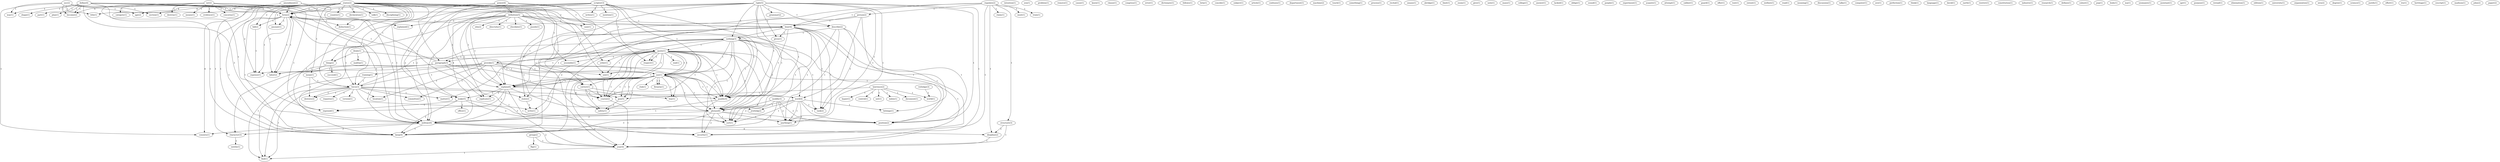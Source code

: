 digraph G {
  define [ label="define(4)" ];
  plan [ label="plan(1)" ];
  form [ label="form(1)" ];
  shape [ label="shape(1)" ];
  explained [ label="explained(1)" ];
  part [ label="part(1)" ];
  way [ label="way(1)" ];
  become [ label="become(2)" ];
  explicate [ label="explicate(1)" ];
  militia [ label="militia(20)" ];
  expound [ label="expound(1)" ];
  form [ label="form(2)" ];
  intention [ label="intention(1)" ];
  nra [ label="nra(1)" ];
  problem [ label="problem(1)" ];
  states [ label="states(2)" ];
  force [ label="force(1)" ];
  country [ label="country(1)" ];
  declaration [ label="declaration(1)" ];
  section [ label="section(1)" ];
  talk [ label="talk(1)" ];
  amount [ label="amount(1)" ];
  title [ label="title(1)" ];
  assemble [ label="assemble(1)" ];
  disciplining [ label="disciplining(1)" ];
  order [ label="order(1)" ];
  respect [ label="respect(1)" ];
  age [ label="age(2)" ];
  mean [ label="mean(1)" ];
  fall [ label="fall(2)" ];
  deduction [ label="deduction(1)" ];
  consists [ label="consists(1)" ];
  paragraph [ label="paragraph(3)" ];
  force [ label="force(3)" ];
  course [ label="course(2)" ];
  character [ label="character(3)" ];
  expense [ label="expense(1)" ];
  year [ label="year(4)" ];
  see [ label="see(1)" ];
  labor [ label="labor(2)" ];
  power [ label="power(4)" ];
  definition [ label="definition(5)" ];
  case [ label="case(1)" ];
  correct [ label="correct(1)" ];
  thing [ label="thing(2)" ];
  make [ label="make(5)" ];
  regulate [ label="regulate(2)" ];
  person [ label="person(2)" ];
  train [ label="train(1)" ];
  bear [ label="bear(4)" ];
  claim [ label="claim(1)" ];
  meet [ label="meet(1)" ];
  structure [ label="structure(3)" ];
  disipline [ label="disipline(2)" ];
  keep [ label="keep(4)" ];
  requires [ label="requires(1)" ];
  nothing [ label="nothing(3)" ];
  committee [ label="committee(1)" ];
  word [ label="word(4)" ];
  location [ label="location(1)" ];
  matter [ label="matter(1)" ];
  version [ label="version(1)" ];
  state [ label="state(2)" ];
  write [ label="write(1)" ];
  destory [ label="destory(2)" ];
  find [ label="find(1)" ];
  remove [ label="remove(1)" ];
  cause [ label="cause(1)" ];
  knew [ label="knew(1)" ];
  belongs [ label="belongs(1)" ];
  lawrence [ label="lawrence(2)" ];
  document [ label="document(1)" ];
  hyper [ label="hyper(1)" ];
  control [ label="control(1)" ];
  net [ label="net(1)" ];
  index [ label="index(1)" ];
  gun [ label="gun(5)" ];
  world [ label="world(1)" ];
  describe [ label="describe(2)" ];
  edu [ label="edu(2)" ];
  obscruity [ label="obscruity(1)" ];
  elucidate [ label="elucidate(1)" ];
  puzzle [ label="puzzle(1)" ];
  jrutledg [ label="jrutledg(2)" ];
  explain [ label="explain(6)" ];
  qualify [ label="qualify(4)" ];
  clause [ label="clause(1)" ];
  congress [ label="congress(1)" ];
  error [ label="error(1)" ];
  dictionary [ label="dictionary(1)" ];
  follows [ label="follows(1)" ];
  brin [ label="brin(1)" ];
  concide [ label="concide(1)" ];
  subject [ label="subject(1)" ];
  article [ label="article(1)" ];
  confuses [ label="confuses(1)" ];
  department [ label="department(1)" ];
  machine [ label="machine(2)" ];
  touch [ label="touch(1)" ];
  something [ label="something(1)" ];
  usc [ label="usc(2)" ];
  right [ label="right(5)" ];
  grammar [ label="grammar(2)" ];
  task [ label="task(2)" ];
  anything [ label="anything(1)" ];
  gives [ label="gives(1)" ];
  sort [ label="sort(1)" ];
  position [ label="position(2)" ];
  security [ label="security(1)" ];
  mr [ label="mr(2)" ];
  evidence [ label="evidence(1)" ];
  concerns [ label="concerns(1)" ];
  destroy [ label="destroy(1)" ];
  means [ label="means(1)" ];
  category [ label="category(1)" ];
  process [ label="process(1)" ];
  recital [ label="recital(1)" ];
  quote [ label="quote(1)" ];
  provide [ label="provide(1)" ];
  end [ label="end(1)" ];
  use [ label="use(1)" ];
  use [ label="use(1)" ];
  phrase [ label="phrase(6)" ];
  umass [ label="umass(1)" ];
  abridge [ label="abridge(1)" ];
  limit [ label="limit(1)" ];
  zoom [ label="zoom(1)" ];
  give [ label="give(1)" ];
  deals [ label="deals(1)" ];
  malitia [ label="malitia(1)" ];
  note [ label="note(1)" ];
  mass [ label="mass(1)" ];
  college [ label="college(1)" ];
  answer [ label="answer(1)" ];
  lacked [ label="lacked(1)" ];
  oblige [ label="oblige(1)" ];
  sound [ label="sound(1)" ];
  training [ label="training(1)" ];
  poeple [ label="poeple(1)" ];
  experiment [ label="experiment(1)" ];
  acquire [ label="acquire(1)" ];
  quote [ label="quote(1)" ];
  attempt [ label="attempt(1)" ];
  caliber [ label="caliber(1)" ];
  club [ label="club(1)" ];
  firearm [ label="firearm(1)" ];
  buy [ label="buy(1)" ];
  safety [ label="safety(1)" ];
  guard [ label="guard(1)" ];
  offer [ label="offer(1)" ];
  text [ label="text(1)" ];
  extent [ label="extent(1)" ];
  welfare [ label="welfare(1)" ];
  read [ label="read(1)" ];
  meaning [ label="meaning(1)" ];
  group [ label="group(2)" ];
  flip [ label="flip(1)" ];
  discussion [ label="discussion(1)" ];
  talks [ label="talks(1)" ];
  computer [ label="computer(1)" ];
  ave [ label="ave(1)" ];
  perfection [ label="perfection(1)" ];
  scripter [ label="scripter(3)" ];
  mention [ label="mention(1)" ];
  writes [ label="writes(1)" ];
  think [ label="think(1)" ];
  language [ label="language(1)" ];
  david [ label="david(1)" ];
  earth [ label="earth(1)" ];
  restrict [ label="restrict(1)" ];
  constitution [ label="constitution(1)" ];
  industry [ label="industry(1)" ];
  research [ label="research(1)" ];
  defines [ label="defines(1)" ];
  subset [ label="subset(1)" ];
  pop [ label="pop(1)" ];
  body [ label="body(1)" ];
  succeed [ label="succeed(1)" ];
  ma [ label="ma(1)" ];
  yeomanry [ label="yeomanry(1)" ];
  amendment [ label="amendment(2)" ];
  assistant [ label="assistant(1)" ];
  apr [ label="apr(1)" ];
  purpose [ label="purpose(1)" ];
  reread [ label="reread(1)" ];
  modify [ label="modify(3)" ];
  elimination [ label="elimination(1)" ];
  office [ label="office(1)" ];
  edition [ label="edition(1)" ];
  university [ label="university(1)" ];
  organization [ label="organization(1)" ];
  mtu [ label="mtu(2)" ];
  degree [ label="degree(1)" ];
  entitle [ label="entitle(1)" ];
  science [ label="science(1)" ];
  justify [ label="justify(1)" ];
  rutledge [ label="rutledge(3)" ];
  effort [ label="effort(1)" ];
  try [ label="try(1)" ];
  hertitage [ label="hertitage(1)" ];
  cescript [ label="cescript(1)" ];
  madison [ label="madison(1)" ];
  john [ label="john(2)" ];
  paper [ label="paper(2)" ];
  define -> plan [ label="1" ];
  define -> form [ label="1" ];
  define -> shape [ label="1" ];
  define -> explained [ label="1" ];
  define -> part [ label="1" ];
  define -> way [ label="1" ];
  define -> become [ label="1" ];
  define -> explicate [ label="1" ];
  define -> militia [ label="3" ];
  define -> expound [ label="1" ];
  define -> form [ label="1" ];
  states -> force [ label="1" ];
  states -> country [ label="2" ];
  states -> declaration [ label="4" ];
  states -> form [ label="2" ];
  states -> section [ label="4" ];
  states -> talk [ label="1" ];
  states -> amount [ label="2" ];
  states -> title [ label="4" ];
  states -> assemble [ label="1" ];
  states -> disciplining [ label="1" ];
  states -> order [ label="1" ];
  states -> respect [ label="1" ];
  states -> age [ label="4" ];
  states -> mean [ label="1" ];
  states -> become [ label="4" ];
  states -> fall [ label="2" ];
  states -> deduction [ label="2" ];
  states -> militia [ label="1" ];
  states -> consists [ label="4" ];
  states -> paragraph [ label="1" ];
  states -> force [ label="1" ];
  states -> course [ label="1" ];
  states -> character [ label="1" ];
  states -> expense [ label="2" ];
  states -> form [ label="2" ];
  states -> year [ label="1" ];
  states -> see [ label="1" ];
  states -> labor [ label="2" ];
  power -> definition [ label="1" ];
  power -> case [ label="1" ];
  power -> correct [ label="1" ];
  power -> thing [ label="1" ];
  power -> militia [ label="2" ];
  power -> make [ label="1" ];
  regulate -> person [ label="1" ];
  regulate -> train [ label="1" ];
  regulate -> bear [ label="1" ];
  regulate -> claim [ label="1" ];
  regulate -> meet [ label="1" ];
  regulate -> structure [ label="1" ];
  regulate -> disipline [ label="1" ];
  regulate -> year [ label="1" ];
  regulate -> keep [ label="1" ];
  force -> requires [ label="1" ];
  force -> nothing [ label="1" ];
  force -> committee [ label="1" ];
  force -> word [ label="1" ];
  force -> location [ label="1" ];
  force -> matter [ label="1" ];
  force -> version [ label="1" ];
  force -> state [ label="1" ];
  force -> write [ label="1" ];
  force -> destory [ label="1" ];
  force -> find [ label="1" ];
  person -> bear [ label="1" ];
  person -> word [ label="1" ];
  person -> belongs [ label="1" ];
  person -> keep [ label="1" ];
  lawrence -> document [ label="1" ];
  lawrence -> hyper [ label="1" ];
  lawrence -> control [ label="1" ];
  lawrence -> net [ label="1" ];
  lawrence -> index [ label="1" ];
  lawrence -> gun [ label="1" ];
  lawrence -> world [ label="1" ];
  definition -> case [ label="1" ];
  definition -> describe [ label="1" ];
  definition -> edu [ label="1" ];
  definition -> explained [ label="1" ];
  definition -> obscruity [ label="1" ];
  definition -> elucidate [ label="1" ];
  definition -> puzzle [ label="1" ];
  definition -> jrutledg [ label="1" ];
  definition -> explain [ label="1" ];
  definition -> explicate [ label="1" ];
  definition -> qualify [ label="1" ];
  definition -> make [ label="1" ];
  definition -> expound [ label="1" ];
  form -> bear [ label="1" ];
  form -> amount [ label="1" ];
  form -> fall [ label="1" ];
  form -> deduction [ label="1" ];
  form -> militia [ label="1" ];
  form -> expense [ label="1" ];
  form -> labor [ label="1" ];
  form -> keep [ label="1" ];
  usc -> section [ label="1" ];
  usc -> title [ label="1" ];
  usc -> way [ label="1" ];
  usc -> age [ label="1" ];
  usc -> become [ label="1" ];
  usc -> consists [ label="1" ];
  usc -> form [ label="1" ];
  right -> grammar [ label="1" ];
  right -> describe [ label="1" ];
  right -> nothing [ label="1" ];
  right -> state [ label="1" ];
  right -> explain [ label="1" ];
  right -> task [ label="1" ];
  right -> qualify [ label="1" ];
  right -> militia [ label="4" ];
  right -> anything [ label="1" ];
  right -> gives [ label="1" ];
  right -> sort [ label="1" ];
  right -> position [ label="1" ];
  right -> security [ label="1" ];
  right -> form [ label="2" ];
  mr -> evidence [ label="1" ];
  mr -> bear [ label="1" ];
  mr -> concerns [ label="1" ];
  mr -> destroy [ label="1" ];
  mr -> means [ label="1" ];
  mr -> militia [ label="1" ];
  mr -> category [ label="1" ];
  mr -> form [ label="1" ];
  mr -> keep [ label="1" ];
  describe -> nothing [ label="1" ];
  describe -> task [ label="1" ];
  describe -> anything [ label="1" ];
  describe -> sort [ label="1" ];
  describe -> position [ label="1" ];
  quote -> provide [ label="1" ];
  quote -> end [ label="1" ];
  quote -> use [ label="1" ];
  quote -> assemble [ label="1" ];
  quote -> order [ label="1" ];
  quote -> respect [ label="1" ];
  quote -> use [ label="1" ];
  quote -> explain [ label="1" ];
  quote -> qualify [ label="1" ];
  quote -> phrase [ label="1" ];
  quote -> paragraph [ label="1" ];
  quote -> course [ label="1" ];
  quote -> year [ label="1" ];
  quote -> see [ label="1" ];
  deals -> malitia [ label="1" ];
  deals -> correct [ label="1" ];
  deals -> thing [ label="1" ];
  bear -> nothing [ label="1" ];
  bear -> state [ label="1" ];
  bear -> explain [ label="1" ];
  bear -> task [ label="1" ];
  bear -> qualify [ label="1" ];
  bear -> militia [ label="2" ];
  bear -> anything [ label="1" ];
  bear -> gives [ label="1" ];
  bear -> sort [ label="1" ];
  bear -> position [ label="1" ];
  bear -> security [ label="1" ];
  provide -> use [ label="1" ];
  provide -> committee [ label="1" ];
  provide -> use [ label="1" ];
  provide -> location [ label="1" ];
  provide -> training [ label="1" ];
  provide -> explain [ label="1" ];
  provide -> qualify [ label="1" ];
  provide -> phrase [ label="1" ];
  provide -> force [ label="1" ];
  provide -> find [ label="1" ];
  nothing -> use [ label="1" ];
  nothing -> word [ label="1" ];
  nothing -> quote [ label="1" ];
  nothing -> use [ label="1" ];
  nothing -> matter [ label="1" ];
  nothing -> explain [ label="1" ];
  nothing -> task [ label="1" ];
  nothing -> qualify [ label="1" ];
  nothing -> phrase [ label="1" ];
  nothing -> write [ label="1" ];
  nothing -> sort [ label="1" ];
  nothing -> position [ label="1" ];
  use -> club [ label="1" ];
  use -> correct [ label="1" ];
  use -> firearm [ label="1" ];
  use -> explain [ label="1" ];
  use -> buy [ label="1" ];
  use -> qualify [ label="1" ];
  use -> phrase [ label="1" ];
  use -> course [ label="1" ];
  use -> gun [ label="1" ];
  use -> safety [ label="1" ];
  group -> flip [ label="1" ];
  group -> year [ label="1" ];
  scripter -> quote [ label="1" ];
  scripter -> use [ label="1" ];
  scripter -> explain [ label="1" ];
  scripter -> mention [ label="1" ];
  scripter -> qualify [ label="1" ];
  scripter -> phrase [ label="1" ];
  scripter -> militia [ label="2" ];
  scripter -> form [ label="1" ];
  scripter -> writes [ label="1" ];
  scripter -> keep [ label="1" ];
  word -> belongs [ label="1" ];
  word -> jrutledg [ label="1" ];
  word -> task [ label="1" ];
  word -> phrase [ label="1" ];
  word -> anything [ label="1" ];
  word -> sort [ label="1" ];
  word -> position [ label="1" ];
  word -> keep [ label="1" ];
  quote -> respect [ label="1" ];
  quote -> use [ label="1" ];
  quote -> explain [ label="1" ];
  quote -> qualify [ label="1" ];
  quote -> phrase [ label="1" ];
  quote -> paragraph [ label="1" ];
  quote -> course [ label="1" ];
  quote -> year [ label="1" ];
  quote -> see [ label="1" ];
  correct -> buy [ label="1" ];
  correct -> course [ label="1" ];
  correct -> gun [ label="1" ];
  correct -> safety [ label="1" ];
  thing -> succeed [ label="1" ];
  thing -> labor [ label="1" ];
  use -> firearm [ label="1" ];
  use -> explain [ label="1" ];
  use -> buy [ label="1" ];
  use -> qualify [ label="1" ];
  use -> phrase [ label="1" ];
  use -> course [ label="1" ];
  use -> gun [ label="1" ];
  use -> safety [ label="1" ];
  mean -> force [ label="1" ];
  mean -> destory [ label="1" ];
  fall -> expense [ label="1" ];
  amendment -> militia [ label="1" ];
  amendment -> force [ label="1" ];
  amendment -> form [ label="1" ];
  amendment -> keep [ label="1" ];
  training -> force [ label="1" ];
  training -> find [ label="1" ];
  state -> write [ label="1" ];
  explain -> explicate [ label="2" ];
  explain -> qualify [ label="3" ];
  explain -> phrase [ label="2" ];
  explain -> militia [ label="1" ];
  explain -> make [ label="2" ];
  explain -> expound [ label="2" ];
  explain -> security [ label="1" ];
  structure -> disipline [ label="2" ];
  structure -> year [ label="1" ];
  modify -> phrase [ label="2" ];
  modify -> anything [ label="2" ];
  modify -> sort [ label="2" ];
  modify -> position [ label="2" ];
  modify -> keep [ label="2" ];
  qualify -> militia [ label="1" ];
  qualify -> security [ label="1" ];
  phrase -> militia [ label="2" ];
  phrase -> anything [ label="1" ];
  phrase -> sort [ label="1" ];
  phrase -> position [ label="1" ];
  phrase -> security [ label="2" ];
  phrase -> keep [ label="3" ];
  militia -> consists [ label="2" ];
  militia -> disipline [ label="4" ];
  militia -> character [ label="2" ];
  militia -> security [ label="1" ];
  militia -> form [ label="1" ];
  militia -> year [ label="2" ];
  militia -> keep [ label="1" ];
  paragraph -> course [ label="1" ];
  paragraph -> character [ label="1" ];
  paragraph -> expense [ label="1" ];
  paragraph -> form [ label="1" ];
  paragraph -> year [ label="1" ];
  paragraph -> see [ label="1" ];
  paragraph -> labor [ label="1" ];
  force -> destory [ label="1" ];
  force -> find [ label="1" ];
  course -> year [ label="1" ];
  make -> expound [ label="1" ];
  make -> sort [ label="2" ];
  make -> position [ label="3" ];
  make -> office [ label="1" ];
  make -> keep [ label="2" ];
  disipline -> year [ label="1" ];
  character -> entitle [ label="2" ];
  gun -> safety [ label="3" ];
  rutledge -> world [ label="1" ];
  form -> labor [ label="1" ];
  form -> keep [ label="1" ];
  year -> find [ label="1" ];
}
